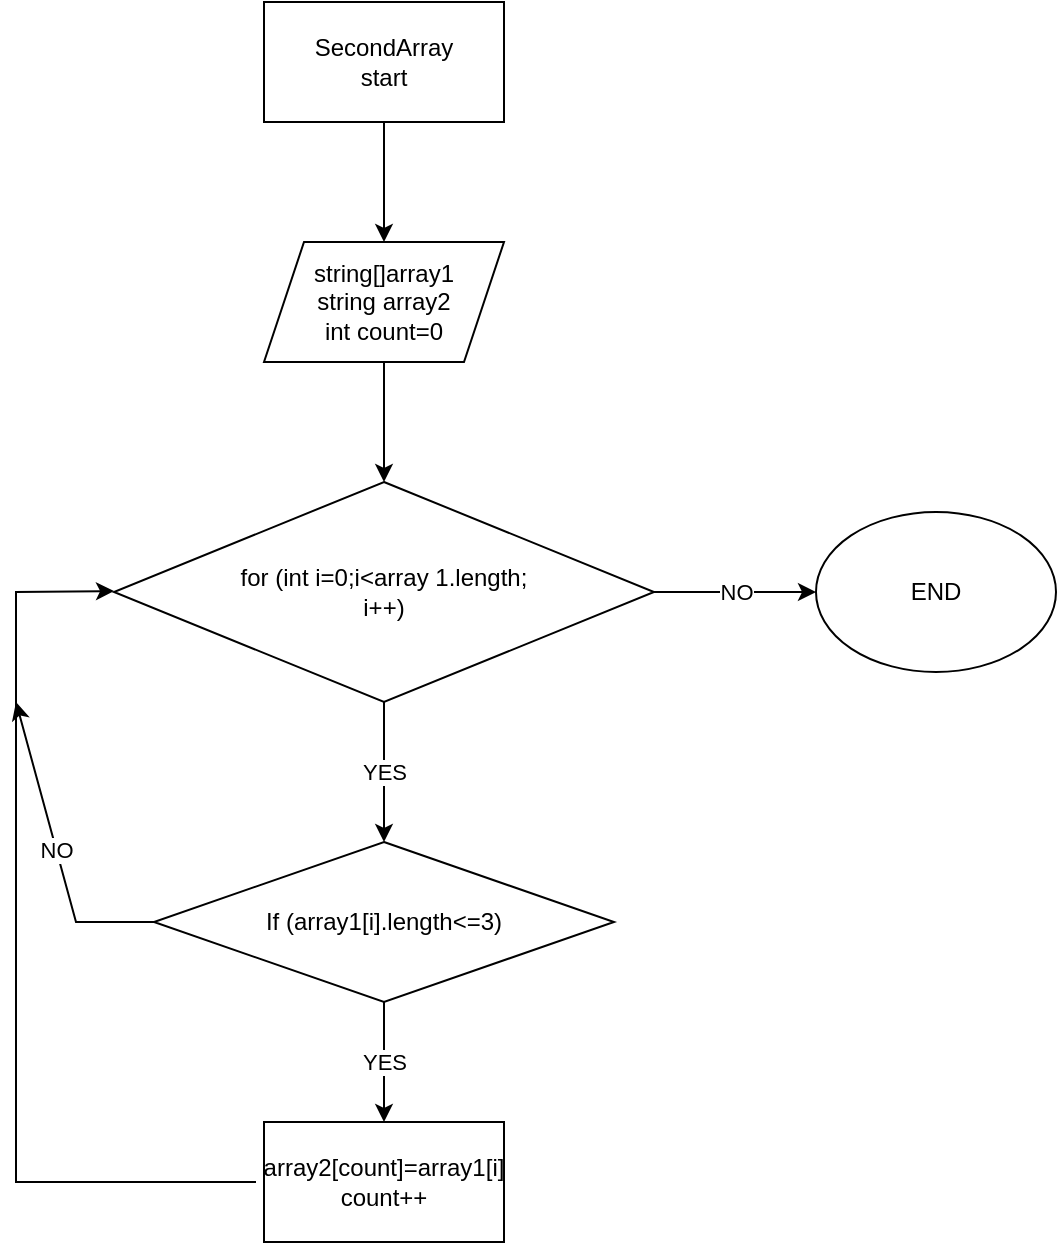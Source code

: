 <mxfile version="20.2.5" type="device"><diagram id="kIuwK49lAMc23gfW-9El" name="Страница 1"><mxGraphModel dx="868" dy="1651" grid="1" gridSize="10" guides="1" tooltips="1" connect="1" arrows="1" fold="1" page="1" pageScale="1" pageWidth="827" pageHeight="1169" math="0" shadow="0"><root><mxCell id="0"/><mxCell id="1" parent="0"/><mxCell id="pWj013Ut_o8Oh2bUemWv-2" value="SecondArray&lt;br&gt;start" style="rounded=0;whiteSpace=wrap;html=1;" vertex="1" parent="1"><mxGeometry x="294" y="-20" width="120" height="60" as="geometry"/></mxCell><mxCell id="pWj013Ut_o8Oh2bUemWv-3" value="" style="endArrow=classic;html=1;rounded=0;exitX=0.5;exitY=1;exitDx=0;exitDy=0;" edge="1" parent="1" source="pWj013Ut_o8Oh2bUemWv-2"><mxGeometry width="50" height="50" relative="1" as="geometry"><mxPoint x="310" y="140" as="sourcePoint"/><mxPoint x="354" y="100" as="targetPoint"/></mxGeometry></mxCell><mxCell id="pWj013Ut_o8Oh2bUemWv-4" value="string[]array1&lt;br&gt;string array2&lt;br&gt;int count=0" style="shape=parallelogram;perimeter=parallelogramPerimeter;whiteSpace=wrap;html=1;fixedSize=1;" vertex="1" parent="1"><mxGeometry x="294" y="100" width="120" height="60" as="geometry"/></mxCell><mxCell id="pWj013Ut_o8Oh2bUemWv-5" value="" style="endArrow=classic;html=1;rounded=0;exitX=0.5;exitY=1;exitDx=0;exitDy=0;" edge="1" parent="1" source="pWj013Ut_o8Oh2bUemWv-4"><mxGeometry width="50" height="50" relative="1" as="geometry"><mxPoint x="390" y="210" as="sourcePoint"/><mxPoint x="354" y="220" as="targetPoint"/></mxGeometry></mxCell><mxCell id="pWj013Ut_o8Oh2bUemWv-6" value="for (int i=0;i&amp;lt;array 1.length;&lt;br&gt;i++)" style="rhombus;whiteSpace=wrap;html=1;" vertex="1" parent="1"><mxGeometry x="219" y="220" width="270" height="110" as="geometry"/></mxCell><mxCell id="pWj013Ut_o8Oh2bUemWv-7" value="YES" style="endArrow=classic;html=1;rounded=0;exitX=0.5;exitY=1;exitDx=0;exitDy=0;" edge="1" parent="1" source="pWj013Ut_o8Oh2bUemWv-6"><mxGeometry width="50" height="50" relative="1" as="geometry"><mxPoint x="390" y="370" as="sourcePoint"/><mxPoint x="354" y="400" as="targetPoint"/></mxGeometry></mxCell><mxCell id="pWj013Ut_o8Oh2bUemWv-8" value="NO" style="endArrow=classic;html=1;rounded=0;exitX=1;exitY=0.5;exitDx=0;exitDy=0;" edge="1" parent="1" source="pWj013Ut_o8Oh2bUemWv-6"><mxGeometry width="50" height="50" relative="1" as="geometry"><mxPoint x="489" y="270" as="sourcePoint"/><mxPoint x="570" y="275" as="targetPoint"/></mxGeometry></mxCell><mxCell id="pWj013Ut_o8Oh2bUemWv-11" value="If (array1[i].length&amp;lt;=3)" style="rhombus;whiteSpace=wrap;html=1;" vertex="1" parent="1"><mxGeometry x="239" y="400" width="230" height="80" as="geometry"/></mxCell><mxCell id="pWj013Ut_o8Oh2bUemWv-12" value="YES" style="endArrow=classic;html=1;rounded=0;exitX=0.5;exitY=1;exitDx=0;exitDy=0;" edge="1" parent="1" source="pWj013Ut_o8Oh2bUemWv-11"><mxGeometry width="50" height="50" relative="1" as="geometry"><mxPoint x="360" y="530" as="sourcePoint"/><mxPoint x="354" y="540" as="targetPoint"/></mxGeometry></mxCell><mxCell id="pWj013Ut_o8Oh2bUemWv-14" value="array2[count]=array1[i]&lt;br&gt;count++" style="rounded=0;whiteSpace=wrap;html=1;" vertex="1" parent="1"><mxGeometry x="294" y="540" width="120" height="60" as="geometry"/></mxCell><mxCell id="pWj013Ut_o8Oh2bUemWv-15" value="" style="endArrow=classic;html=1;rounded=0;" edge="1" parent="1"><mxGeometry width="50" height="50" relative="1" as="geometry"><mxPoint x="290" y="570" as="sourcePoint"/><mxPoint x="219" y="274.5" as="targetPoint"/><Array as="points"><mxPoint x="170" y="570"/><mxPoint x="170" y="275"/></Array></mxGeometry></mxCell><mxCell id="pWj013Ut_o8Oh2bUemWv-16" value="NO" style="endArrow=classic;html=1;rounded=0;exitX=0;exitY=0.5;exitDx=0;exitDy=0;" edge="1" parent="1" source="pWj013Ut_o8Oh2bUemWv-11"><mxGeometry width="50" height="50" relative="1" as="geometry"><mxPoint x="169" y="330" as="sourcePoint"/><mxPoint x="170" y="330" as="targetPoint"/><Array as="points"><mxPoint x="200" y="440"/><mxPoint x="170" y="330"/></Array></mxGeometry></mxCell><mxCell id="pWj013Ut_o8Oh2bUemWv-20" value="END" style="ellipse;whiteSpace=wrap;html=1;" vertex="1" parent="1"><mxGeometry x="570" y="235" width="120" height="80" as="geometry"/></mxCell></root></mxGraphModel></diagram></mxfile>